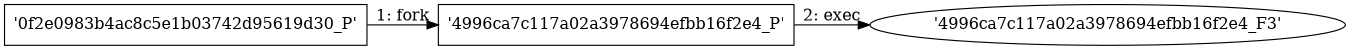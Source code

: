 digraph "D:\Learning\Paper\apt\基于CTI的攻击预警\Dataset\攻击图\ASGfromALLCTI\Global Ransomware and Cyberattacks on Healthcare Spike during Pandemic.dot" {
rankdir="LR"
size="9"
fixedsize="false"
splines="true"
nodesep=0.3
ranksep=0
fontsize=10
overlap="scalexy"
engine= "neato"
	"'0f2e0983b4ac8c5e1b03742d95619d30_P'" [node_type=Process shape=box]
	"'4996ca7c117a02a3978694efbb16f2e4_P'" [node_type=Process shape=box]
	"'0f2e0983b4ac8c5e1b03742d95619d30_P'" -> "'4996ca7c117a02a3978694efbb16f2e4_P'" [label="1: fork"]
	"'4996ca7c117a02a3978694efbb16f2e4_P'" [node_type=Process shape=box]
	"'4996ca7c117a02a3978694efbb16f2e4_F3'" [node_type=File shape=ellipse]
	"'4996ca7c117a02a3978694efbb16f2e4_P'" -> "'4996ca7c117a02a3978694efbb16f2e4_F3'" [label="2: exec"]
}
